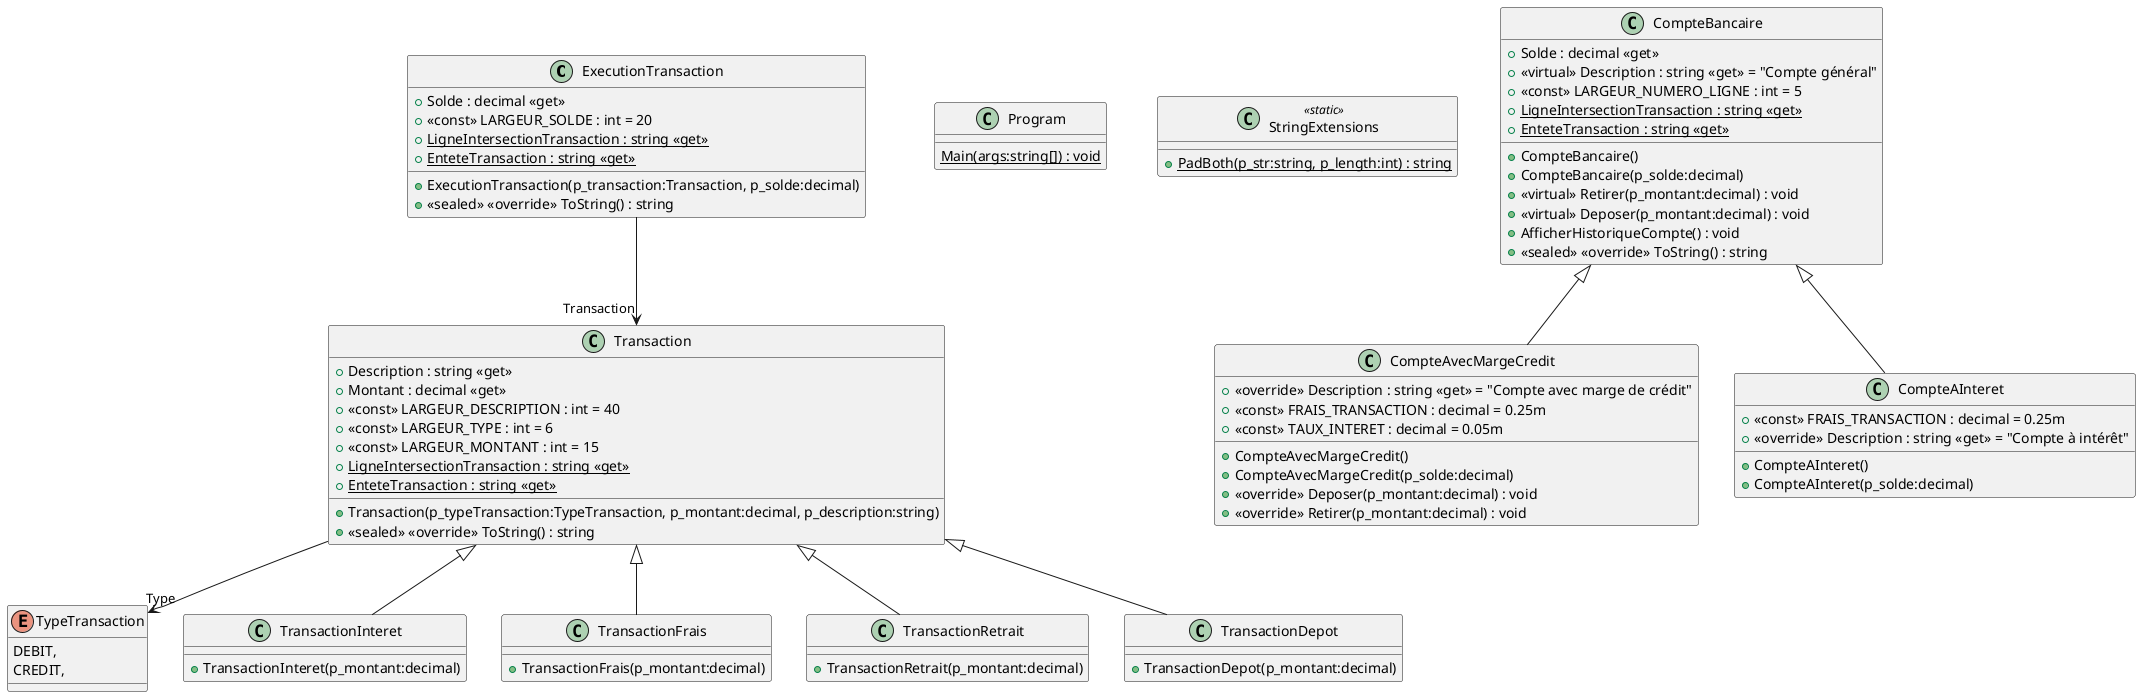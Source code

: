 @startuml
class ExecutionTransaction {
    + Solde : decimal <<get>>
    + ExecutionTransaction(p_transaction:Transaction, p_solde:decimal)
    + <<const>> LARGEUR_SOLDE : int = 20
    + <<sealed>> <<override>> ToString() : string
    + {static} LigneIntersectionTransaction : string <<get>>
    + {static} EnteteTransaction : string <<get>>
}
ExecutionTransaction --> "Transaction" Transaction
class Program {
    {static} Main(args:string[]) : void
}
class StringExtensions <<static>> {
    + {static} PadBoth(p_str:string, p_length:int) : string
}
class Transaction {
    + Transaction(p_typeTransaction:TypeTransaction, p_montant:decimal, p_description:string)
    + Description : string <<get>>
    + Montant : decimal <<get>>
    + <<sealed>> <<override>> ToString() : string
    + <<const>> LARGEUR_DESCRIPTION : int = 40
    + <<const>> LARGEUR_TYPE : int = 6
    + <<const>> LARGEUR_MONTANT : int = 15
    + {static} LigneIntersectionTransaction : string <<get>>
    + {static} EnteteTransaction : string <<get>>
}
Transaction --> "Type" TypeTransaction
class TransactionInteret {
    + TransactionInteret(p_montant:decimal)
}
Transaction <|-- TransactionInteret
class TransactionFrais {
    + TransactionFrais(p_montant:decimal)
}
Transaction <|-- TransactionFrais
enum TypeTransaction {
    DEBIT,
    CREDIT,
}
class TransactionRetrait {
    + TransactionRetrait(p_montant:decimal)
}
Transaction <|-- TransactionRetrait
class TransactionDepot {
    + TransactionDepot(p_montant:decimal)
}
Transaction <|-- TransactionDepot
class CompteAvecMargeCredit {
    + <<override>> Description : string <<get>> = "Compte avec marge de crédit"
    + <<const>> FRAIS_TRANSACTION : decimal = 0.25m
    + <<const>> TAUX_INTERET : decimal = 0.05m
    + CompteAvecMargeCredit()
    + CompteAvecMargeCredit(p_solde:decimal)
    + <<override>> Deposer(p_montant:decimal) : void
    + <<override>> Retirer(p_montant:decimal) : void
}
CompteBancaire <|-- CompteAvecMargeCredit
class CompteAInteret {
    + <<const>> FRAIS_TRANSACTION : decimal = 0.25m
    + <<override>> Description : string <<get>> = "Compte à intérêt"
    + CompteAInteret()
    + CompteAInteret(p_solde:decimal)
}
CompteBancaire <|-- CompteAInteret
class CompteBancaire {
    + Solde : decimal <<get>>
    + <<virtual>> Description : string <<get>> = "Compte général"
    + CompteBancaire()
    + CompteBancaire(p_solde:decimal)
    + <<virtual>> Retirer(p_montant:decimal) : void
    + <<virtual>> Deposer(p_montant:decimal) : void
    + AfficherHistoriqueCompte() : void
    + <<const>> LARGEUR_NUMERO_LIGNE : int = 5
    + {static} LigneIntersectionTransaction : string <<get>>
    + {static} EnteteTransaction : string <<get>>
    + <<sealed>> <<override>> ToString() : string
}
@enduml
